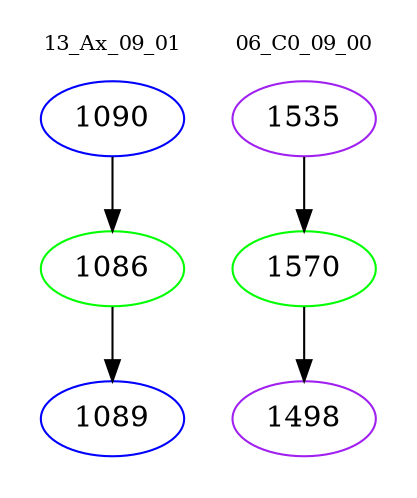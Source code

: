 digraph{
subgraph cluster_0 {
color = white
label = "13_Ax_09_01";
fontsize=10;
T0_1090 [label="1090", color="blue"]
T0_1090 -> T0_1086 [color="black"]
T0_1086 [label="1086", color="green"]
T0_1086 -> T0_1089 [color="black"]
T0_1089 [label="1089", color="blue"]
}
subgraph cluster_1 {
color = white
label = "06_C0_09_00";
fontsize=10;
T1_1535 [label="1535", color="purple"]
T1_1535 -> T1_1570 [color="black"]
T1_1570 [label="1570", color="green"]
T1_1570 -> T1_1498 [color="black"]
T1_1498 [label="1498", color="purple"]
}
}
